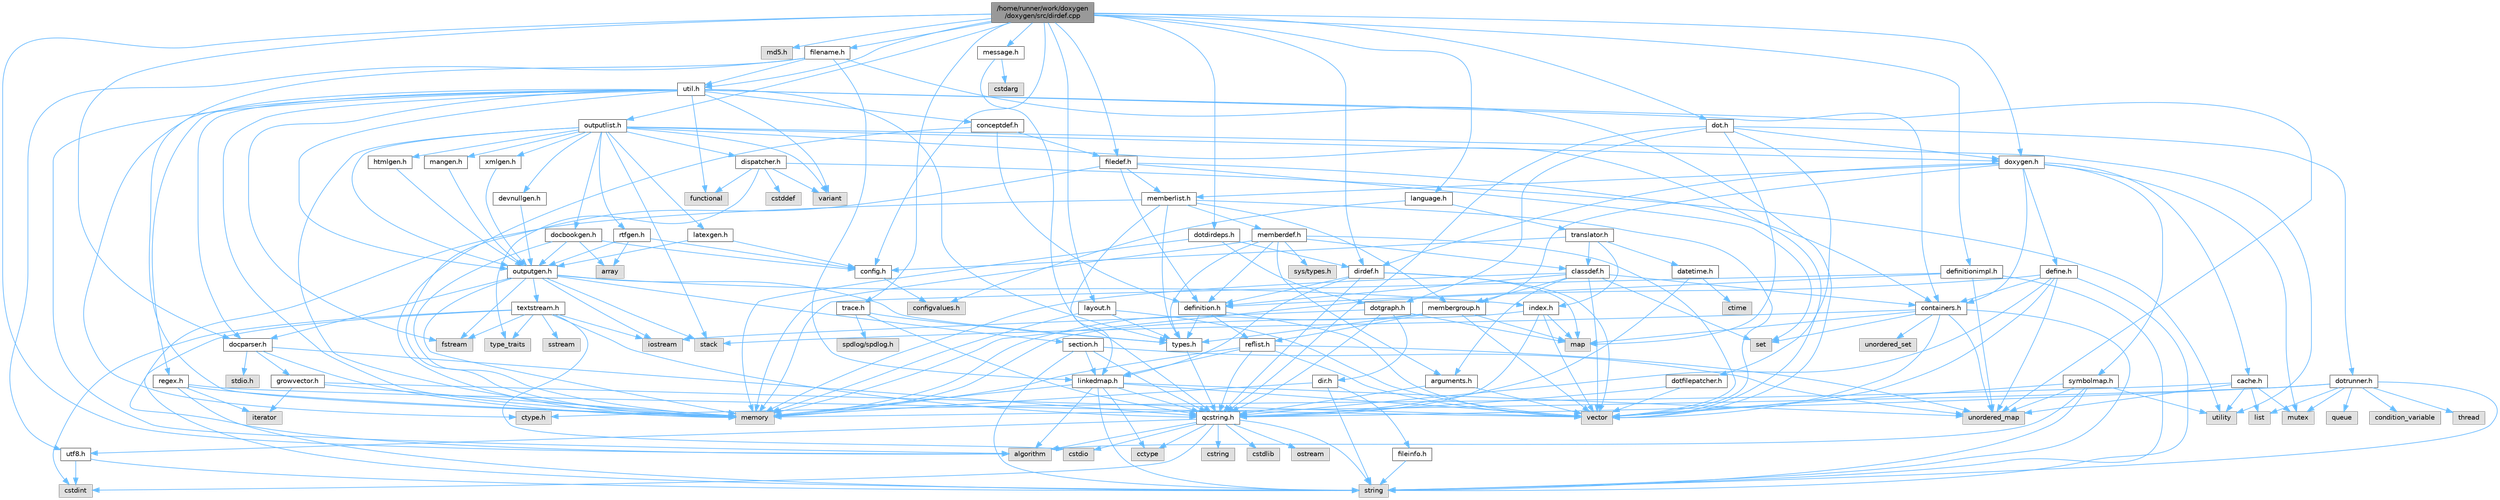 digraph "/home/runner/work/doxygen/doxygen/src/dirdef.cpp"
{
 // INTERACTIVE_SVG=YES
 // LATEX_PDF_SIZE
  bgcolor="transparent";
  edge [fontname=Helvetica,fontsize=10,labelfontname=Helvetica,labelfontsize=10];
  node [fontname=Helvetica,fontsize=10,shape=box,height=0.2,width=0.4];
  Node1 [id="Node000001",label="/home/runner/work/doxygen\l/doxygen/src/dirdef.cpp",height=0.2,width=0.4,color="gray40", fillcolor="grey60", style="filled", fontcolor="black"];
  Node1 -> Node2 [id="edge1_Node000001_Node000002",color="steelblue1",style="solid"];
  Node2 [id="Node000002",label="algorithm",height=0.2,width=0.4,color="grey60", fillcolor="#E0E0E0", style="filled"];
  Node1 -> Node3 [id="edge2_Node000001_Node000003",color="steelblue1",style="solid"];
  Node3 [id="Node000003",label="dirdef.h",height=0.2,width=0.4,color="grey40", fillcolor="white", style="filled",URL="$d6/d15/dirdef_8h.html",tooltip=" "];
  Node3 -> Node4 [id="edge3_Node000003_Node000004",color="steelblue1",style="solid"];
  Node4 [id="Node000004",label="vector",height=0.2,width=0.4,color="grey60", fillcolor="#E0E0E0", style="filled"];
  Node3 -> Node5 [id="edge4_Node000003_Node000005",color="steelblue1",style="solid"];
  Node5 [id="Node000005",label="map",height=0.2,width=0.4,color="grey60", fillcolor="#E0E0E0", style="filled"];
  Node3 -> Node6 [id="edge5_Node000003_Node000006",color="steelblue1",style="solid"];
  Node6 [id="Node000006",label="qcstring.h",height=0.2,width=0.4,color="grey40", fillcolor="white", style="filled",URL="$d7/d5c/qcstring_8h.html",tooltip=" "];
  Node6 -> Node7 [id="edge6_Node000006_Node000007",color="steelblue1",style="solid"];
  Node7 [id="Node000007",label="string",height=0.2,width=0.4,color="grey60", fillcolor="#E0E0E0", style="filled"];
  Node6 -> Node2 [id="edge7_Node000006_Node000002",color="steelblue1",style="solid"];
  Node6 -> Node8 [id="edge8_Node000006_Node000008",color="steelblue1",style="solid"];
  Node8 [id="Node000008",label="cctype",height=0.2,width=0.4,color="grey60", fillcolor="#E0E0E0", style="filled"];
  Node6 -> Node9 [id="edge9_Node000006_Node000009",color="steelblue1",style="solid"];
  Node9 [id="Node000009",label="cstring",height=0.2,width=0.4,color="grey60", fillcolor="#E0E0E0", style="filled"];
  Node6 -> Node10 [id="edge10_Node000006_Node000010",color="steelblue1",style="solid"];
  Node10 [id="Node000010",label="cstdio",height=0.2,width=0.4,color="grey60", fillcolor="#E0E0E0", style="filled"];
  Node6 -> Node11 [id="edge11_Node000006_Node000011",color="steelblue1",style="solid"];
  Node11 [id="Node000011",label="cstdlib",height=0.2,width=0.4,color="grey60", fillcolor="#E0E0E0", style="filled"];
  Node6 -> Node12 [id="edge12_Node000006_Node000012",color="steelblue1",style="solid"];
  Node12 [id="Node000012",label="cstdint",height=0.2,width=0.4,color="grey60", fillcolor="#E0E0E0", style="filled"];
  Node6 -> Node13 [id="edge13_Node000006_Node000013",color="steelblue1",style="solid"];
  Node13 [id="Node000013",label="ostream",height=0.2,width=0.4,color="grey60", fillcolor="#E0E0E0", style="filled"];
  Node6 -> Node14 [id="edge14_Node000006_Node000014",color="steelblue1",style="solid"];
  Node14 [id="Node000014",label="utf8.h",height=0.2,width=0.4,color="grey40", fillcolor="white", style="filled",URL="$db/d7c/utf8_8h.html",tooltip="Various UTF8 related helper functions."];
  Node14 -> Node12 [id="edge15_Node000014_Node000012",color="steelblue1",style="solid"];
  Node14 -> Node7 [id="edge16_Node000014_Node000007",color="steelblue1",style="solid"];
  Node3 -> Node15 [id="edge17_Node000003_Node000015",color="steelblue1",style="solid"];
  Node15 [id="Node000015",label="linkedmap.h",height=0.2,width=0.4,color="grey40", fillcolor="white", style="filled",URL="$da/de1/linkedmap_8h.html",tooltip=" "];
  Node15 -> Node16 [id="edge18_Node000015_Node000016",color="steelblue1",style="solid"];
  Node16 [id="Node000016",label="unordered_map",height=0.2,width=0.4,color="grey60", fillcolor="#E0E0E0", style="filled"];
  Node15 -> Node4 [id="edge19_Node000015_Node000004",color="steelblue1",style="solid"];
  Node15 -> Node17 [id="edge20_Node000015_Node000017",color="steelblue1",style="solid"];
  Node17 [id="Node000017",label="memory",height=0.2,width=0.4,color="grey60", fillcolor="#E0E0E0", style="filled"];
  Node15 -> Node7 [id="edge21_Node000015_Node000007",color="steelblue1",style="solid"];
  Node15 -> Node2 [id="edge22_Node000015_Node000002",color="steelblue1",style="solid"];
  Node15 -> Node8 [id="edge23_Node000015_Node000008",color="steelblue1",style="solid"];
  Node15 -> Node6 [id="edge24_Node000015_Node000006",color="steelblue1",style="solid"];
  Node3 -> Node18 [id="edge25_Node000003_Node000018",color="steelblue1",style="solid"];
  Node18 [id="Node000018",label="definition.h",height=0.2,width=0.4,color="grey40", fillcolor="white", style="filled",URL="$df/da1/definition_8h.html",tooltip=" "];
  Node18 -> Node4 [id="edge26_Node000018_Node000004",color="steelblue1",style="solid"];
  Node18 -> Node19 [id="edge27_Node000018_Node000019",color="steelblue1",style="solid"];
  Node19 [id="Node000019",label="types.h",height=0.2,width=0.4,color="grey40", fillcolor="white", style="filled",URL="$d9/d49/types_8h.html",tooltip="This file contains a number of basic enums and types."];
  Node19 -> Node6 [id="edge28_Node000019_Node000006",color="steelblue1",style="solid"];
  Node18 -> Node20 [id="edge29_Node000018_Node000020",color="steelblue1",style="solid"];
  Node20 [id="Node000020",label="reflist.h",height=0.2,width=0.4,color="grey40", fillcolor="white", style="filled",URL="$d1/d02/reflist_8h.html",tooltip=" "];
  Node20 -> Node4 [id="edge30_Node000020_Node000004",color="steelblue1",style="solid"];
  Node20 -> Node16 [id="edge31_Node000020_Node000016",color="steelblue1",style="solid"];
  Node20 -> Node17 [id="edge32_Node000020_Node000017",color="steelblue1",style="solid"];
  Node20 -> Node6 [id="edge33_Node000020_Node000006",color="steelblue1",style="solid"];
  Node20 -> Node15 [id="edge34_Node000020_Node000015",color="steelblue1",style="solid"];
  Node1 -> Node21 [id="edge35_Node000001_Node000021",color="steelblue1",style="solid"];
  Node21 [id="Node000021",label="md5.h",height=0.2,width=0.4,color="grey60", fillcolor="#E0E0E0", style="filled"];
  Node1 -> Node22 [id="edge36_Node000001_Node000022",color="steelblue1",style="solid"];
  Node22 [id="Node000022",label="filename.h",height=0.2,width=0.4,color="grey40", fillcolor="white", style="filled",URL="$dc/dd6/filename_8h.html",tooltip=" "];
  Node22 -> Node17 [id="edge37_Node000022_Node000017",color="steelblue1",style="solid"];
  Node22 -> Node4 [id="edge38_Node000022_Node000004",color="steelblue1",style="solid"];
  Node22 -> Node15 [id="edge39_Node000022_Node000015",color="steelblue1",style="solid"];
  Node22 -> Node14 [id="edge40_Node000022_Node000014",color="steelblue1",style="solid"];
  Node22 -> Node23 [id="edge41_Node000022_Node000023",color="steelblue1",style="solid"];
  Node23 [id="Node000023",label="util.h",height=0.2,width=0.4,color="grey40", fillcolor="white", style="filled",URL="$d8/d3c/util_8h.html",tooltip="A bunch of utility functions."];
  Node23 -> Node17 [id="edge42_Node000023_Node000017",color="steelblue1",style="solid"];
  Node23 -> Node16 [id="edge43_Node000023_Node000016",color="steelblue1",style="solid"];
  Node23 -> Node2 [id="edge44_Node000023_Node000002",color="steelblue1",style="solid"];
  Node23 -> Node24 [id="edge45_Node000023_Node000024",color="steelblue1",style="solid"];
  Node24 [id="Node000024",label="functional",height=0.2,width=0.4,color="grey60", fillcolor="#E0E0E0", style="filled"];
  Node23 -> Node25 [id="edge46_Node000023_Node000025",color="steelblue1",style="solid"];
  Node25 [id="Node000025",label="fstream",height=0.2,width=0.4,color="grey60", fillcolor="#E0E0E0", style="filled"];
  Node23 -> Node26 [id="edge47_Node000023_Node000026",color="steelblue1",style="solid"];
  Node26 [id="Node000026",label="variant",height=0.2,width=0.4,color="grey60", fillcolor="#E0E0E0", style="filled"];
  Node23 -> Node27 [id="edge48_Node000023_Node000027",color="steelblue1",style="solid"];
  Node27 [id="Node000027",label="ctype.h",height=0.2,width=0.4,color="grey60", fillcolor="#E0E0E0", style="filled"];
  Node23 -> Node19 [id="edge49_Node000023_Node000019",color="steelblue1",style="solid"];
  Node23 -> Node28 [id="edge50_Node000023_Node000028",color="steelblue1",style="solid"];
  Node28 [id="Node000028",label="docparser.h",height=0.2,width=0.4,color="grey40", fillcolor="white", style="filled",URL="$de/d9c/docparser_8h.html",tooltip=" "];
  Node28 -> Node29 [id="edge51_Node000028_Node000029",color="steelblue1",style="solid"];
  Node29 [id="Node000029",label="stdio.h",height=0.2,width=0.4,color="grey60", fillcolor="#E0E0E0", style="filled"];
  Node28 -> Node17 [id="edge52_Node000028_Node000017",color="steelblue1",style="solid"];
  Node28 -> Node6 [id="edge53_Node000028_Node000006",color="steelblue1",style="solid"];
  Node28 -> Node30 [id="edge54_Node000028_Node000030",color="steelblue1",style="solid"];
  Node30 [id="Node000030",label="growvector.h",height=0.2,width=0.4,color="grey40", fillcolor="white", style="filled",URL="$d7/d50/growvector_8h.html",tooltip=" "];
  Node30 -> Node4 [id="edge55_Node000030_Node000004",color="steelblue1",style="solid"];
  Node30 -> Node17 [id="edge56_Node000030_Node000017",color="steelblue1",style="solid"];
  Node30 -> Node31 [id="edge57_Node000030_Node000031",color="steelblue1",style="solid"];
  Node31 [id="Node000031",label="iterator",height=0.2,width=0.4,color="grey60", fillcolor="#E0E0E0", style="filled"];
  Node23 -> Node32 [id="edge58_Node000023_Node000032",color="steelblue1",style="solid"];
  Node32 [id="Node000032",label="containers.h",height=0.2,width=0.4,color="grey40", fillcolor="white", style="filled",URL="$d5/d75/containers_8h.html",tooltip=" "];
  Node32 -> Node4 [id="edge59_Node000032_Node000004",color="steelblue1",style="solid"];
  Node32 -> Node7 [id="edge60_Node000032_Node000007",color="steelblue1",style="solid"];
  Node32 -> Node33 [id="edge61_Node000032_Node000033",color="steelblue1",style="solid"];
  Node33 [id="Node000033",label="set",height=0.2,width=0.4,color="grey60", fillcolor="#E0E0E0", style="filled"];
  Node32 -> Node5 [id="edge62_Node000032_Node000005",color="steelblue1",style="solid"];
  Node32 -> Node34 [id="edge63_Node000032_Node000034",color="steelblue1",style="solid"];
  Node34 [id="Node000034",label="unordered_set",height=0.2,width=0.4,color="grey60", fillcolor="#E0E0E0", style="filled"];
  Node32 -> Node16 [id="edge64_Node000032_Node000016",color="steelblue1",style="solid"];
  Node32 -> Node35 [id="edge65_Node000032_Node000035",color="steelblue1",style="solid"];
  Node35 [id="Node000035",label="stack",height=0.2,width=0.4,color="grey60", fillcolor="#E0E0E0", style="filled"];
  Node23 -> Node36 [id="edge66_Node000023_Node000036",color="steelblue1",style="solid"];
  Node36 [id="Node000036",label="outputgen.h",height=0.2,width=0.4,color="grey40", fillcolor="white", style="filled",URL="$df/d06/outputgen_8h.html",tooltip=" "];
  Node36 -> Node17 [id="edge67_Node000036_Node000017",color="steelblue1",style="solid"];
  Node36 -> Node35 [id="edge68_Node000036_Node000035",color="steelblue1",style="solid"];
  Node36 -> Node37 [id="edge69_Node000036_Node000037",color="steelblue1",style="solid"];
  Node37 [id="Node000037",label="iostream",height=0.2,width=0.4,color="grey60", fillcolor="#E0E0E0", style="filled"];
  Node36 -> Node25 [id="edge70_Node000036_Node000025",color="steelblue1",style="solid"];
  Node36 -> Node19 [id="edge71_Node000036_Node000019",color="steelblue1",style="solid"];
  Node36 -> Node38 [id="edge72_Node000036_Node000038",color="steelblue1",style="solid"];
  Node38 [id="Node000038",label="index.h",height=0.2,width=0.4,color="grey40", fillcolor="white", style="filled",URL="$d1/db5/index_8h.html",tooltip=" "];
  Node38 -> Node17 [id="edge73_Node000038_Node000017",color="steelblue1",style="solid"];
  Node38 -> Node4 [id="edge74_Node000038_Node000004",color="steelblue1",style="solid"];
  Node38 -> Node5 [id="edge75_Node000038_Node000005",color="steelblue1",style="solid"];
  Node38 -> Node6 [id="edge76_Node000038_Node000006",color="steelblue1",style="solid"];
  Node36 -> Node39 [id="edge77_Node000036_Node000039",color="steelblue1",style="solid"];
  Node39 [id="Node000039",label="section.h",height=0.2,width=0.4,color="grey40", fillcolor="white", style="filled",URL="$d1/d2a/section_8h.html",tooltip=" "];
  Node39 -> Node7 [id="edge78_Node000039_Node000007",color="steelblue1",style="solid"];
  Node39 -> Node16 [id="edge79_Node000039_Node000016",color="steelblue1",style="solid"];
  Node39 -> Node6 [id="edge80_Node000039_Node000006",color="steelblue1",style="solid"];
  Node39 -> Node15 [id="edge81_Node000039_Node000015",color="steelblue1",style="solid"];
  Node36 -> Node40 [id="edge82_Node000036_Node000040",color="steelblue1",style="solid"];
  Node40 [id="Node000040",label="textstream.h",height=0.2,width=0.4,color="grey40", fillcolor="white", style="filled",URL="$d4/d7d/textstream_8h.html",tooltip=" "];
  Node40 -> Node7 [id="edge83_Node000040_Node000007",color="steelblue1",style="solid"];
  Node40 -> Node37 [id="edge84_Node000040_Node000037",color="steelblue1",style="solid"];
  Node40 -> Node41 [id="edge85_Node000040_Node000041",color="steelblue1",style="solid"];
  Node41 [id="Node000041",label="sstream",height=0.2,width=0.4,color="grey60", fillcolor="#E0E0E0", style="filled"];
  Node40 -> Node12 [id="edge86_Node000040_Node000012",color="steelblue1",style="solid"];
  Node40 -> Node10 [id="edge87_Node000040_Node000010",color="steelblue1",style="solid"];
  Node40 -> Node25 [id="edge88_Node000040_Node000025",color="steelblue1",style="solid"];
  Node40 -> Node42 [id="edge89_Node000040_Node000042",color="steelblue1",style="solid"];
  Node42 [id="Node000042",label="type_traits",height=0.2,width=0.4,color="grey60", fillcolor="#E0E0E0", style="filled"];
  Node40 -> Node6 [id="edge90_Node000040_Node000006",color="steelblue1",style="solid"];
  Node36 -> Node28 [id="edge91_Node000036_Node000028",color="steelblue1",style="solid"];
  Node23 -> Node43 [id="edge92_Node000023_Node000043",color="steelblue1",style="solid"];
  Node43 [id="Node000043",label="regex.h",height=0.2,width=0.4,color="grey40", fillcolor="white", style="filled",URL="$d1/d21/regex_8h.html",tooltip=" "];
  Node43 -> Node17 [id="edge93_Node000043_Node000017",color="steelblue1",style="solid"];
  Node43 -> Node7 [id="edge94_Node000043_Node000007",color="steelblue1",style="solid"];
  Node43 -> Node4 [id="edge95_Node000043_Node000004",color="steelblue1",style="solid"];
  Node43 -> Node31 [id="edge96_Node000043_Node000031",color="steelblue1",style="solid"];
  Node23 -> Node44 [id="edge97_Node000023_Node000044",color="steelblue1",style="solid"];
  Node44 [id="Node000044",label="conceptdef.h",height=0.2,width=0.4,color="grey40", fillcolor="white", style="filled",URL="$da/df1/conceptdef_8h.html",tooltip=" "];
  Node44 -> Node17 [id="edge98_Node000044_Node000017",color="steelblue1",style="solid"];
  Node44 -> Node18 [id="edge99_Node000044_Node000018",color="steelblue1",style="solid"];
  Node44 -> Node45 [id="edge100_Node000044_Node000045",color="steelblue1",style="solid"];
  Node45 [id="Node000045",label="filedef.h",height=0.2,width=0.4,color="grey40", fillcolor="white", style="filled",URL="$d4/d3a/filedef_8h.html",tooltip=" "];
  Node45 -> Node17 [id="edge101_Node000045_Node000017",color="steelblue1",style="solid"];
  Node45 -> Node33 [id="edge102_Node000045_Node000033",color="steelblue1",style="solid"];
  Node45 -> Node18 [id="edge103_Node000045_Node000018",color="steelblue1",style="solid"];
  Node45 -> Node46 [id="edge104_Node000045_Node000046",color="steelblue1",style="solid"];
  Node46 [id="Node000046",label="memberlist.h",height=0.2,width=0.4,color="grey40", fillcolor="white", style="filled",URL="$dd/d78/memberlist_8h.html",tooltip=" "];
  Node46 -> Node4 [id="edge105_Node000046_Node000004",color="steelblue1",style="solid"];
  Node46 -> Node2 [id="edge106_Node000046_Node000002",color="steelblue1",style="solid"];
  Node46 -> Node47 [id="edge107_Node000046_Node000047",color="steelblue1",style="solid"];
  Node47 [id="Node000047",label="memberdef.h",height=0.2,width=0.4,color="grey40", fillcolor="white", style="filled",URL="$d4/d46/memberdef_8h.html",tooltip=" "];
  Node47 -> Node4 [id="edge108_Node000047_Node000004",color="steelblue1",style="solid"];
  Node47 -> Node17 [id="edge109_Node000047_Node000017",color="steelblue1",style="solid"];
  Node47 -> Node48 [id="edge110_Node000047_Node000048",color="steelblue1",style="solid"];
  Node48 [id="Node000048",label="sys/types.h",height=0.2,width=0.4,color="grey60", fillcolor="#E0E0E0", style="filled"];
  Node47 -> Node19 [id="edge111_Node000047_Node000019",color="steelblue1",style="solid"];
  Node47 -> Node18 [id="edge112_Node000047_Node000018",color="steelblue1",style="solid"];
  Node47 -> Node49 [id="edge113_Node000047_Node000049",color="steelblue1",style="solid"];
  Node49 [id="Node000049",label="arguments.h",height=0.2,width=0.4,color="grey40", fillcolor="white", style="filled",URL="$df/d9b/arguments_8h.html",tooltip=" "];
  Node49 -> Node4 [id="edge114_Node000049_Node000004",color="steelblue1",style="solid"];
  Node49 -> Node6 [id="edge115_Node000049_Node000006",color="steelblue1",style="solid"];
  Node47 -> Node50 [id="edge116_Node000047_Node000050",color="steelblue1",style="solid"];
  Node50 [id="Node000050",label="classdef.h",height=0.2,width=0.4,color="grey40", fillcolor="white", style="filled",URL="$d1/da6/classdef_8h.html",tooltip=" "];
  Node50 -> Node17 [id="edge117_Node000050_Node000017",color="steelblue1",style="solid"];
  Node50 -> Node4 [id="edge118_Node000050_Node000004",color="steelblue1",style="solid"];
  Node50 -> Node33 [id="edge119_Node000050_Node000033",color="steelblue1",style="solid"];
  Node50 -> Node32 [id="edge120_Node000050_Node000032",color="steelblue1",style="solid"];
  Node50 -> Node18 [id="edge121_Node000050_Node000018",color="steelblue1",style="solid"];
  Node50 -> Node49 [id="edge122_Node000050_Node000049",color="steelblue1",style="solid"];
  Node50 -> Node51 [id="edge123_Node000050_Node000051",color="steelblue1",style="solid"];
  Node51 [id="Node000051",label="membergroup.h",height=0.2,width=0.4,color="grey40", fillcolor="white", style="filled",URL="$d9/d11/membergroup_8h.html",tooltip=" "];
  Node51 -> Node4 [id="edge124_Node000051_Node000004",color="steelblue1",style="solid"];
  Node51 -> Node5 [id="edge125_Node000051_Node000005",color="steelblue1",style="solid"];
  Node51 -> Node17 [id="edge126_Node000051_Node000017",color="steelblue1",style="solid"];
  Node51 -> Node19 [id="edge127_Node000051_Node000019",color="steelblue1",style="solid"];
  Node51 -> Node20 [id="edge128_Node000051_Node000020",color="steelblue1",style="solid"];
  Node46 -> Node15 [id="edge129_Node000046_Node000015",color="steelblue1",style="solid"];
  Node46 -> Node19 [id="edge130_Node000046_Node000019",color="steelblue1",style="solid"];
  Node46 -> Node51 [id="edge131_Node000046_Node000051",color="steelblue1",style="solid"];
  Node45 -> Node32 [id="edge132_Node000045_Node000032",color="steelblue1",style="solid"];
  Node1 -> Node52 [id="edge133_Node000001_Node000052",color="steelblue1",style="solid"];
  Node52 [id="Node000052",label="doxygen.h",height=0.2,width=0.4,color="grey40", fillcolor="white", style="filled",URL="$d1/da1/doxygen_8h.html",tooltip=" "];
  Node52 -> Node53 [id="edge134_Node000052_Node000053",color="steelblue1",style="solid"];
  Node53 [id="Node000053",label="mutex",height=0.2,width=0.4,color="grey60", fillcolor="#E0E0E0", style="filled"];
  Node52 -> Node32 [id="edge135_Node000052_Node000032",color="steelblue1",style="solid"];
  Node52 -> Node51 [id="edge136_Node000052_Node000051",color="steelblue1",style="solid"];
  Node52 -> Node3 [id="edge137_Node000052_Node000003",color="steelblue1",style="solid"];
  Node52 -> Node46 [id="edge138_Node000052_Node000046",color="steelblue1",style="solid"];
  Node52 -> Node54 [id="edge139_Node000052_Node000054",color="steelblue1",style="solid"];
  Node54 [id="Node000054",label="define.h",height=0.2,width=0.4,color="grey40", fillcolor="white", style="filled",URL="$df/d67/define_8h.html",tooltip=" "];
  Node54 -> Node4 [id="edge140_Node000054_Node000004",color="steelblue1",style="solid"];
  Node54 -> Node17 [id="edge141_Node000054_Node000017",color="steelblue1",style="solid"];
  Node54 -> Node7 [id="edge142_Node000054_Node000007",color="steelblue1",style="solid"];
  Node54 -> Node16 [id="edge143_Node000054_Node000016",color="steelblue1",style="solid"];
  Node54 -> Node6 [id="edge144_Node000054_Node000006",color="steelblue1",style="solid"];
  Node54 -> Node32 [id="edge145_Node000054_Node000032",color="steelblue1",style="solid"];
  Node52 -> Node55 [id="edge146_Node000052_Node000055",color="steelblue1",style="solid"];
  Node55 [id="Node000055",label="cache.h",height=0.2,width=0.4,color="grey40", fillcolor="white", style="filled",URL="$d3/d26/cache_8h.html",tooltip=" "];
  Node55 -> Node56 [id="edge147_Node000055_Node000056",color="steelblue1",style="solid"];
  Node56 [id="Node000056",label="list",height=0.2,width=0.4,color="grey60", fillcolor="#E0E0E0", style="filled"];
  Node55 -> Node16 [id="edge148_Node000055_Node000016",color="steelblue1",style="solid"];
  Node55 -> Node53 [id="edge149_Node000055_Node000053",color="steelblue1",style="solid"];
  Node55 -> Node57 [id="edge150_Node000055_Node000057",color="steelblue1",style="solid"];
  Node57 [id="Node000057",label="utility",height=0.2,width=0.4,color="grey60", fillcolor="#E0E0E0", style="filled"];
  Node55 -> Node27 [id="edge151_Node000055_Node000027",color="steelblue1",style="solid"];
  Node52 -> Node58 [id="edge152_Node000052_Node000058",color="steelblue1",style="solid"];
  Node58 [id="Node000058",label="symbolmap.h",height=0.2,width=0.4,color="grey40", fillcolor="white", style="filled",URL="$d7/ddd/symbolmap_8h.html",tooltip=" "];
  Node58 -> Node2 [id="edge153_Node000058_Node000002",color="steelblue1",style="solid"];
  Node58 -> Node16 [id="edge154_Node000058_Node000016",color="steelblue1",style="solid"];
  Node58 -> Node4 [id="edge155_Node000058_Node000004",color="steelblue1",style="solid"];
  Node58 -> Node7 [id="edge156_Node000058_Node000007",color="steelblue1",style="solid"];
  Node58 -> Node57 [id="edge157_Node000058_Node000057",color="steelblue1",style="solid"];
  Node1 -> Node23 [id="edge158_Node000001_Node000023",color="steelblue1",style="solid"];
  Node1 -> Node59 [id="edge159_Node000001_Node000059",color="steelblue1",style="solid"];
  Node59 [id="Node000059",label="outputlist.h",height=0.2,width=0.4,color="grey40", fillcolor="white", style="filled",URL="$d2/db9/outputlist_8h.html",tooltip=" "];
  Node59 -> Node57 [id="edge160_Node000059_Node000057",color="steelblue1",style="solid"];
  Node59 -> Node4 [id="edge161_Node000059_Node000004",color="steelblue1",style="solid"];
  Node59 -> Node17 [id="edge162_Node000059_Node000017",color="steelblue1",style="solid"];
  Node59 -> Node26 [id="edge163_Node000059_Node000026",color="steelblue1",style="solid"];
  Node59 -> Node35 [id="edge164_Node000059_Node000035",color="steelblue1",style="solid"];
  Node59 -> Node36 [id="edge165_Node000059_Node000036",color="steelblue1",style="solid"];
  Node59 -> Node52 [id="edge166_Node000059_Node000052",color="steelblue1",style="solid"];
  Node59 -> Node60 [id="edge167_Node000059_Node000060",color="steelblue1",style="solid"];
  Node60 [id="Node000060",label="dispatcher.h",height=0.2,width=0.4,color="grey40", fillcolor="white", style="filled",URL="$da/d73/dispatcher_8h.html",tooltip=" "];
  Node60 -> Node61 [id="edge168_Node000060_Node000061",color="steelblue1",style="solid"];
  Node61 [id="Node000061",label="cstddef",height=0.2,width=0.4,color="grey60", fillcolor="#E0E0E0", style="filled"];
  Node60 -> Node57 [id="edge169_Node000060_Node000057",color="steelblue1",style="solid"];
  Node60 -> Node24 [id="edge170_Node000060_Node000024",color="steelblue1",style="solid"];
  Node60 -> Node26 [id="edge171_Node000060_Node000026",color="steelblue1",style="solid"];
  Node60 -> Node42 [id="edge172_Node000060_Node000042",color="steelblue1",style="solid"];
  Node59 -> Node62 [id="edge173_Node000059_Node000062",color="steelblue1",style="solid"];
  Node62 [id="Node000062",label="htmlgen.h",height=0.2,width=0.4,color="grey40", fillcolor="white", style="filled",URL="$d8/d56/htmlgen_8h.html",tooltip=" "];
  Node62 -> Node36 [id="edge174_Node000062_Node000036",color="steelblue1",style="solid"];
  Node59 -> Node63 [id="edge175_Node000059_Node000063",color="steelblue1",style="solid"];
  Node63 [id="Node000063",label="latexgen.h",height=0.2,width=0.4,color="grey40", fillcolor="white", style="filled",URL="$d6/d9c/latexgen_8h.html",tooltip=" "];
  Node63 -> Node64 [id="edge176_Node000063_Node000064",color="steelblue1",style="solid"];
  Node64 [id="Node000064",label="config.h",height=0.2,width=0.4,color="grey40", fillcolor="white", style="filled",URL="$db/d16/config_8h.html",tooltip=" "];
  Node64 -> Node65 [id="edge177_Node000064_Node000065",color="steelblue1",style="solid"];
  Node65 [id="Node000065",label="configvalues.h",height=0.2,width=0.4,color="grey60", fillcolor="#E0E0E0", style="filled"];
  Node63 -> Node36 [id="edge178_Node000063_Node000036",color="steelblue1",style="solid"];
  Node59 -> Node66 [id="edge179_Node000059_Node000066",color="steelblue1",style="solid"];
  Node66 [id="Node000066",label="rtfgen.h",height=0.2,width=0.4,color="grey40", fillcolor="white", style="filled",URL="$d4/daa/rtfgen_8h.html",tooltip=" "];
  Node66 -> Node67 [id="edge180_Node000066_Node000067",color="steelblue1",style="solid"];
  Node67 [id="Node000067",label="array",height=0.2,width=0.4,color="grey60", fillcolor="#E0E0E0", style="filled"];
  Node66 -> Node64 [id="edge181_Node000066_Node000064",color="steelblue1",style="solid"];
  Node66 -> Node36 [id="edge182_Node000066_Node000036",color="steelblue1",style="solid"];
  Node59 -> Node68 [id="edge183_Node000059_Node000068",color="steelblue1",style="solid"];
  Node68 [id="Node000068",label="mangen.h",height=0.2,width=0.4,color="grey40", fillcolor="white", style="filled",URL="$da/dc0/mangen_8h.html",tooltip=" "];
  Node68 -> Node36 [id="edge184_Node000068_Node000036",color="steelblue1",style="solid"];
  Node59 -> Node69 [id="edge185_Node000059_Node000069",color="steelblue1",style="solid"];
  Node69 [id="Node000069",label="docbookgen.h",height=0.2,width=0.4,color="grey40", fillcolor="white", style="filled",URL="$de/dea/docbookgen_8h.html",tooltip=" "];
  Node69 -> Node17 [id="edge186_Node000069_Node000017",color="steelblue1",style="solid"];
  Node69 -> Node67 [id="edge187_Node000069_Node000067",color="steelblue1",style="solid"];
  Node69 -> Node64 [id="edge188_Node000069_Node000064",color="steelblue1",style="solid"];
  Node69 -> Node36 [id="edge189_Node000069_Node000036",color="steelblue1",style="solid"];
  Node59 -> Node70 [id="edge190_Node000059_Node000070",color="steelblue1",style="solid"];
  Node70 [id="Node000070",label="xmlgen.h",height=0.2,width=0.4,color="grey40", fillcolor="white", style="filled",URL="$d9/d67/xmlgen_8h.html",tooltip=" "];
  Node70 -> Node36 [id="edge191_Node000070_Node000036",color="steelblue1",style="solid"];
  Node59 -> Node71 [id="edge192_Node000059_Node000071",color="steelblue1",style="solid"];
  Node71 [id="Node000071",label="devnullgen.h",height=0.2,width=0.4,color="grey40", fillcolor="white", style="filled",URL="$d8/de5/devnullgen_8h.html",tooltip=" "];
  Node71 -> Node36 [id="edge193_Node000071_Node000036",color="steelblue1",style="solid"];
  Node1 -> Node72 [id="edge194_Node000001_Node000072",color="steelblue1",style="solid"];
  Node72 [id="Node000072",label="language.h",height=0.2,width=0.4,color="grey40", fillcolor="white", style="filled",URL="$d8/dce/language_8h.html",tooltip=" "];
  Node72 -> Node73 [id="edge195_Node000072_Node000073",color="steelblue1",style="solid"];
  Node73 [id="Node000073",label="translator.h",height=0.2,width=0.4,color="grey40", fillcolor="white", style="filled",URL="$d9/df1/translator_8h.html",tooltip=" "];
  Node73 -> Node50 [id="edge196_Node000073_Node000050",color="steelblue1",style="solid"];
  Node73 -> Node64 [id="edge197_Node000073_Node000064",color="steelblue1",style="solid"];
  Node73 -> Node74 [id="edge198_Node000073_Node000074",color="steelblue1",style="solid"];
  Node74 [id="Node000074",label="datetime.h",height=0.2,width=0.4,color="grey40", fillcolor="white", style="filled",URL="$de/d1b/datetime_8h.html",tooltip=" "];
  Node74 -> Node75 [id="edge199_Node000074_Node000075",color="steelblue1",style="solid"];
  Node75 [id="Node000075",label="ctime",height=0.2,width=0.4,color="grey60", fillcolor="#E0E0E0", style="filled"];
  Node74 -> Node6 [id="edge200_Node000074_Node000006",color="steelblue1",style="solid"];
  Node73 -> Node38 [id="edge201_Node000073_Node000038",color="steelblue1",style="solid"];
  Node72 -> Node65 [id="edge202_Node000072_Node000065",color="steelblue1",style="solid"];
  Node1 -> Node76 [id="edge203_Node000001_Node000076",color="steelblue1",style="solid"];
  Node76 [id="Node000076",label="message.h",height=0.2,width=0.4,color="grey40", fillcolor="white", style="filled",URL="$d2/d0d/message_8h.html",tooltip=" "];
  Node76 -> Node77 [id="edge204_Node000076_Node000077",color="steelblue1",style="solid"];
  Node77 [id="Node000077",label="cstdarg",height=0.2,width=0.4,color="grey60", fillcolor="#E0E0E0", style="filled"];
  Node76 -> Node6 [id="edge205_Node000076_Node000006",color="steelblue1",style="solid"];
  Node1 -> Node78 [id="edge206_Node000001_Node000078",color="steelblue1",style="solid"];
  Node78 [id="Node000078",label="dot.h",height=0.2,width=0.4,color="grey40", fillcolor="white", style="filled",URL="$d6/d4a/dot_8h.html",tooltip=" "];
  Node78 -> Node5 [id="edge207_Node000078_Node000005",color="steelblue1",style="solid"];
  Node78 -> Node6 [id="edge208_Node000078_Node000006",color="steelblue1",style="solid"];
  Node78 -> Node79 [id="edge209_Node000078_Node000079",color="steelblue1",style="solid"];
  Node79 [id="Node000079",label="dotgraph.h",height=0.2,width=0.4,color="grey40", fillcolor="white", style="filled",URL="$d0/daa/dotgraph_8h.html",tooltip=" "];
  Node79 -> Node37 [id="edge210_Node000079_Node000037",color="steelblue1",style="solid"];
  Node79 -> Node5 [id="edge211_Node000079_Node000005",color="steelblue1",style="solid"];
  Node79 -> Node6 [id="edge212_Node000079_Node000006",color="steelblue1",style="solid"];
  Node79 -> Node80 [id="edge213_Node000079_Node000080",color="steelblue1",style="solid"];
  Node80 [id="Node000080",label="dir.h",height=0.2,width=0.4,color="grey40", fillcolor="white", style="filled",URL="$df/d9c/dir_8h.html",tooltip=" "];
  Node80 -> Node7 [id="edge214_Node000080_Node000007",color="steelblue1",style="solid"];
  Node80 -> Node17 [id="edge215_Node000080_Node000017",color="steelblue1",style="solid"];
  Node80 -> Node81 [id="edge216_Node000080_Node000081",color="steelblue1",style="solid"];
  Node81 [id="Node000081",label="fileinfo.h",height=0.2,width=0.4,color="grey40", fillcolor="white", style="filled",URL="$df/d45/fileinfo_8h.html",tooltip=" "];
  Node81 -> Node7 [id="edge217_Node000081_Node000007",color="steelblue1",style="solid"];
  Node78 -> Node82 [id="edge218_Node000078_Node000082",color="steelblue1",style="solid"];
  Node82 [id="Node000082",label="dotfilepatcher.h",height=0.2,width=0.4,color="grey40", fillcolor="white", style="filled",URL="$d3/d38/dotfilepatcher_8h.html",tooltip=" "];
  Node82 -> Node4 [id="edge219_Node000082_Node000004",color="steelblue1",style="solid"];
  Node82 -> Node6 [id="edge220_Node000082_Node000006",color="steelblue1",style="solid"];
  Node78 -> Node83 [id="edge221_Node000078_Node000083",color="steelblue1",style="solid"];
  Node83 [id="Node000083",label="dotrunner.h",height=0.2,width=0.4,color="grey40", fillcolor="white", style="filled",URL="$d2/dd1/dotrunner_8h.html",tooltip=" "];
  Node83 -> Node7 [id="edge222_Node000083_Node000007",color="steelblue1",style="solid"];
  Node83 -> Node84 [id="edge223_Node000083_Node000084",color="steelblue1",style="solid"];
  Node84 [id="Node000084",label="thread",height=0.2,width=0.4,color="grey60", fillcolor="#E0E0E0", style="filled"];
  Node83 -> Node56 [id="edge224_Node000083_Node000056",color="steelblue1",style="solid"];
  Node83 -> Node85 [id="edge225_Node000083_Node000085",color="steelblue1",style="solid"];
  Node85 [id="Node000085",label="queue",height=0.2,width=0.4,color="grey60", fillcolor="#E0E0E0", style="filled"];
  Node83 -> Node53 [id="edge226_Node000083_Node000053",color="steelblue1",style="solid"];
  Node83 -> Node86 [id="edge227_Node000083_Node000086",color="steelblue1",style="solid"];
  Node86 [id="Node000086",label="condition_variable",height=0.2,width=0.4,color="grey60", fillcolor="#E0E0E0", style="filled"];
  Node83 -> Node17 [id="edge228_Node000083_Node000017",color="steelblue1",style="solid"];
  Node83 -> Node6 [id="edge229_Node000083_Node000006",color="steelblue1",style="solid"];
  Node78 -> Node52 [id="edge230_Node000078_Node000052",color="steelblue1",style="solid"];
  Node1 -> Node87 [id="edge231_Node000001_Node000087",color="steelblue1",style="solid"];
  Node87 [id="Node000087",label="dotdirdeps.h",height=0.2,width=0.4,color="grey40", fillcolor="white", style="filled",URL="$d3/dcf/dotdirdeps_8h.html",tooltip=" "];
  Node87 -> Node17 [id="edge232_Node000087_Node000017",color="steelblue1",style="solid"];
  Node87 -> Node79 [id="edge233_Node000087_Node000079",color="steelblue1",style="solid"];
  Node87 -> Node3 [id="edge234_Node000087_Node000003",color="steelblue1",style="solid"];
  Node1 -> Node88 [id="edge235_Node000001_Node000088",color="steelblue1",style="solid"];
  Node88 [id="Node000088",label="layout.h",height=0.2,width=0.4,color="grey40", fillcolor="white", style="filled",URL="$db/d51/layout_8h.html",tooltip=" "];
  Node88 -> Node17 [id="edge236_Node000088_Node000017",color="steelblue1",style="solid"];
  Node88 -> Node4 [id="edge237_Node000088_Node000004",color="steelblue1",style="solid"];
  Node88 -> Node19 [id="edge238_Node000088_Node000019",color="steelblue1",style="solid"];
  Node1 -> Node64 [id="edge239_Node000001_Node000064",color="steelblue1",style="solid"];
  Node1 -> Node28 [id="edge240_Node000001_Node000028",color="steelblue1",style="solid"];
  Node1 -> Node89 [id="edge241_Node000001_Node000089",color="steelblue1",style="solid"];
  Node89 [id="Node000089",label="definitionimpl.h",height=0.2,width=0.4,color="grey40", fillcolor="white", style="filled",URL="$d2/dab/definitionimpl_8h.html",tooltip=" "];
  Node89 -> Node17 [id="edge242_Node000089_Node000017",color="steelblue1",style="solid"];
  Node89 -> Node16 [id="edge243_Node000089_Node000016",color="steelblue1",style="solid"];
  Node89 -> Node7 [id="edge244_Node000089_Node000007",color="steelblue1",style="solid"];
  Node89 -> Node18 [id="edge245_Node000089_Node000018",color="steelblue1",style="solid"];
  Node1 -> Node45 [id="edge246_Node000001_Node000045",color="steelblue1",style="solid"];
  Node1 -> Node90 [id="edge247_Node000001_Node000090",color="steelblue1",style="solid"];
  Node90 [id="Node000090",label="trace.h",height=0.2,width=0.4,color="grey40", fillcolor="white", style="filled",URL="$d1/d1b/trace_8h.html",tooltip=" "];
  Node90 -> Node91 [id="edge248_Node000090_Node000091",color="steelblue1",style="solid"];
  Node91 [id="Node000091",label="spdlog/spdlog.h",height=0.2,width=0.4,color="grey60", fillcolor="#E0E0E0", style="filled"];
  Node90 -> Node19 [id="edge249_Node000090_Node000019",color="steelblue1",style="solid"];
  Node90 -> Node6 [id="edge250_Node000090_Node000006",color="steelblue1",style="solid"];
}
